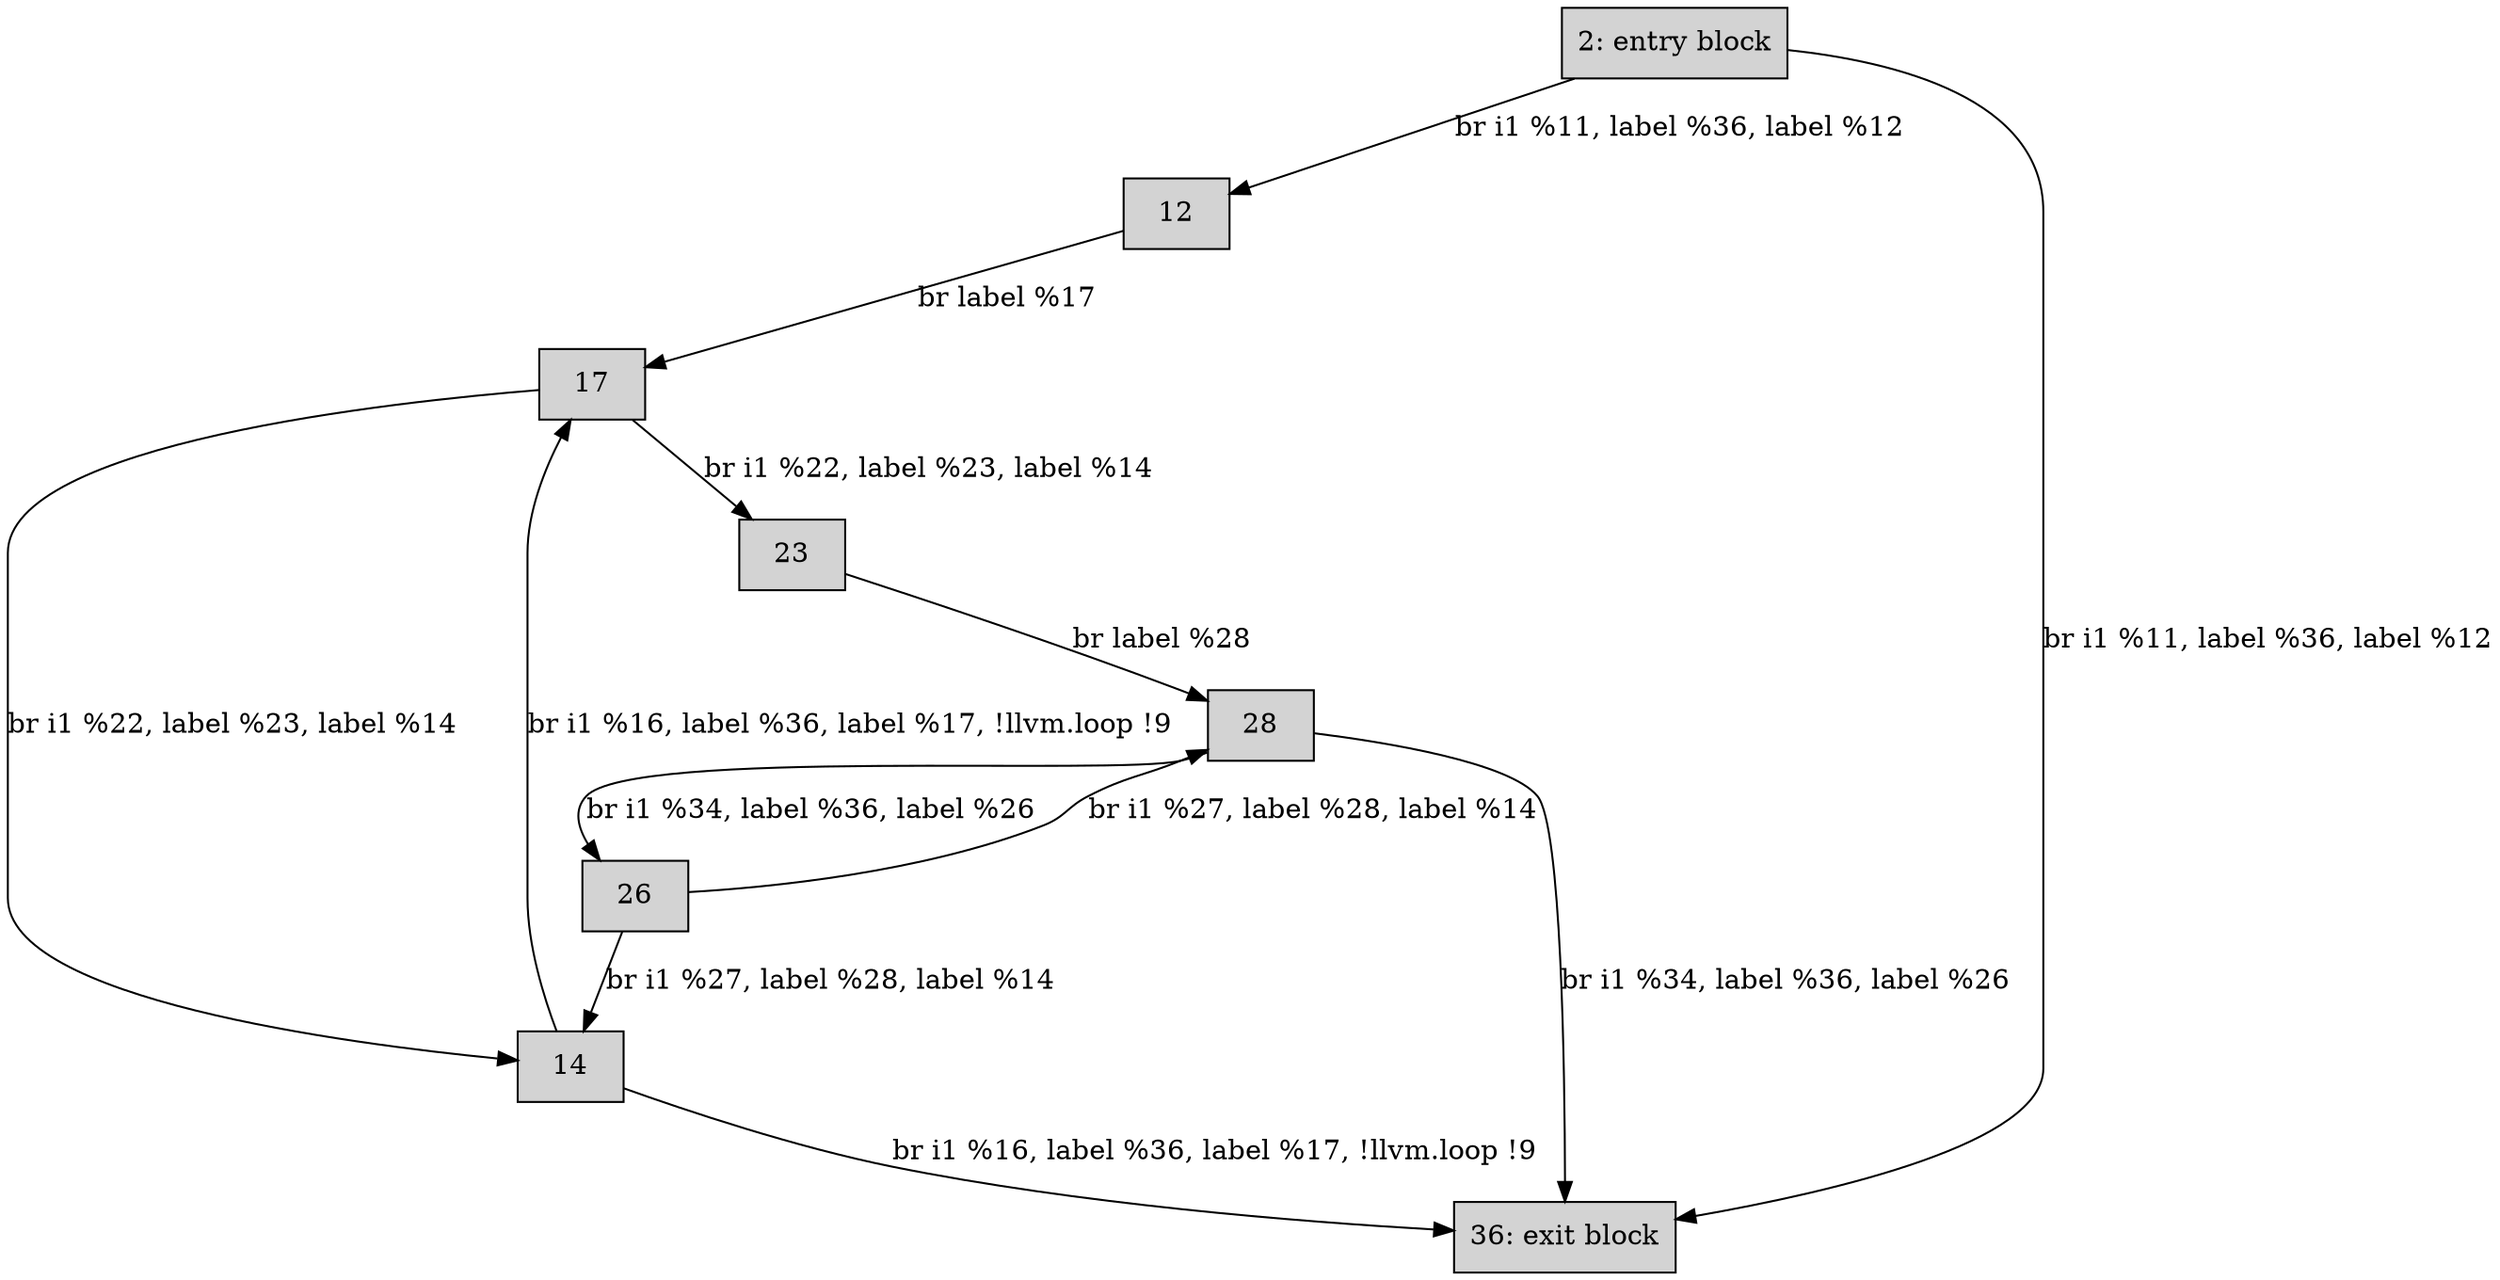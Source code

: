 digraph CFG {
    node[shape=box, style=filled];
    
    2[label="2: entry block"];
    12[label="12"];
    14[label="14"];
    17[label="17"];
    23[label="23"];
    26[label="26"];
    28[label="28"];
    36[label="36: exit block"];
    
    2 -> 36[label="br i1 %11, label %36, label %12"];
    2 -> 12[label="br i1 %11, label %36, label %12"];
    
    12 -> 17[label="br label %17"];
    
    17 -> 23[label="br i1 %22, label %23, label %14"];
    17 -> 14[label="br i1 %22, label %23, label %14"];
    
    23 -> 28[label="br label %28"];
    
    26 -> 28[label="br i1 %27, label %28, label %14"];
    26 -> 14[label="br i1 %27, label %28, label %14"];
    
    28 -> 36[label="br i1 %34, label %36, label %26"];
    28 -> 26[label="br i1 %34, label %36, label %26"];
    
    14 -> 17[label="br i1 %16, label %36, label %17, !llvm.loop !9"];
    14 -> 36[label="br i1 %16, label %36, label %17, !llvm.loop !9"];
}